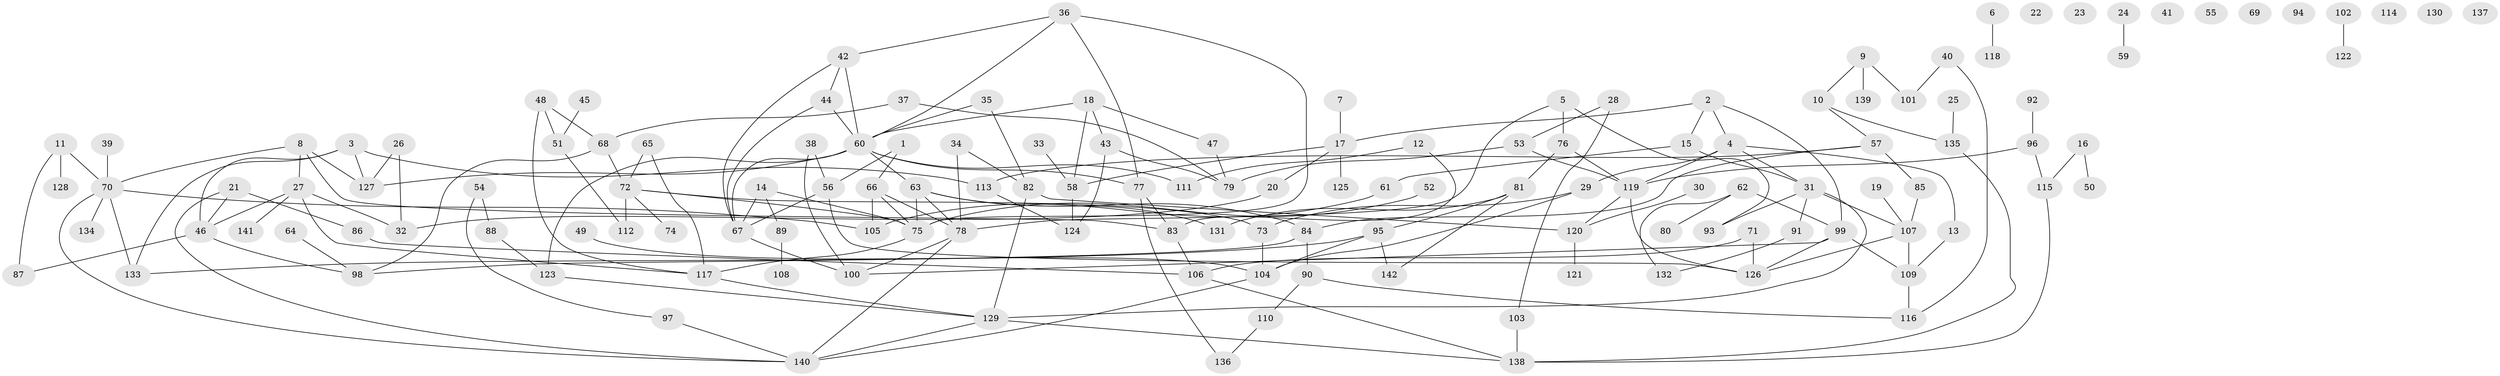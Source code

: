 // Generated by graph-tools (version 1.1) at 2025/33/03/09/25 02:33:30]
// undirected, 142 vertices, 197 edges
graph export_dot {
graph [start="1"]
  node [color=gray90,style=filled];
  1;
  2;
  3;
  4;
  5;
  6;
  7;
  8;
  9;
  10;
  11;
  12;
  13;
  14;
  15;
  16;
  17;
  18;
  19;
  20;
  21;
  22;
  23;
  24;
  25;
  26;
  27;
  28;
  29;
  30;
  31;
  32;
  33;
  34;
  35;
  36;
  37;
  38;
  39;
  40;
  41;
  42;
  43;
  44;
  45;
  46;
  47;
  48;
  49;
  50;
  51;
  52;
  53;
  54;
  55;
  56;
  57;
  58;
  59;
  60;
  61;
  62;
  63;
  64;
  65;
  66;
  67;
  68;
  69;
  70;
  71;
  72;
  73;
  74;
  75;
  76;
  77;
  78;
  79;
  80;
  81;
  82;
  83;
  84;
  85;
  86;
  87;
  88;
  89;
  90;
  91;
  92;
  93;
  94;
  95;
  96;
  97;
  98;
  99;
  100;
  101;
  102;
  103;
  104;
  105;
  106;
  107;
  108;
  109;
  110;
  111;
  112;
  113;
  114;
  115;
  116;
  117;
  118;
  119;
  120;
  121;
  122;
  123;
  124;
  125;
  126;
  127;
  128;
  129;
  130;
  131;
  132;
  133;
  134;
  135;
  136;
  137;
  138;
  139;
  140;
  141;
  142;
  1 -- 56;
  1 -- 66;
  2 -- 4;
  2 -- 15;
  2 -- 17;
  2 -- 99;
  3 -- 46;
  3 -- 113;
  3 -- 127;
  3 -- 133;
  4 -- 13;
  4 -- 29;
  4 -- 31;
  4 -- 119;
  5 -- 76;
  5 -- 78;
  5 -- 93;
  6 -- 118;
  7 -- 17;
  8 -- 27;
  8 -- 70;
  8 -- 83;
  8 -- 127;
  9 -- 10;
  9 -- 101;
  9 -- 139;
  10 -- 57;
  10 -- 135;
  11 -- 70;
  11 -- 87;
  11 -- 128;
  12 -- 83;
  12 -- 111;
  13 -- 109;
  14 -- 67;
  14 -- 75;
  14 -- 89;
  15 -- 31;
  15 -- 61;
  16 -- 50;
  16 -- 115;
  17 -- 20;
  17 -- 58;
  17 -- 125;
  18 -- 43;
  18 -- 47;
  18 -- 58;
  18 -- 60;
  19 -- 107;
  20 -- 32;
  21 -- 46;
  21 -- 86;
  21 -- 140;
  24 -- 59;
  25 -- 135;
  26 -- 32;
  26 -- 127;
  27 -- 32;
  27 -- 46;
  27 -- 117;
  27 -- 141;
  28 -- 53;
  28 -- 103;
  29 -- 73;
  29 -- 104;
  30 -- 120;
  31 -- 91;
  31 -- 93;
  31 -- 107;
  31 -- 129;
  33 -- 58;
  34 -- 78;
  34 -- 82;
  35 -- 60;
  35 -- 82;
  36 -- 42;
  36 -- 60;
  36 -- 75;
  36 -- 77;
  37 -- 68;
  37 -- 79;
  38 -- 56;
  38 -- 100;
  39 -- 70;
  40 -- 101;
  40 -- 116;
  42 -- 44;
  42 -- 60;
  42 -- 67;
  43 -- 79;
  43 -- 124;
  44 -- 60;
  44 -- 67;
  45 -- 51;
  46 -- 87;
  46 -- 98;
  47 -- 79;
  48 -- 51;
  48 -- 68;
  48 -- 117;
  49 -- 104;
  51 -- 112;
  52 -- 75;
  53 -- 79;
  53 -- 119;
  54 -- 88;
  54 -- 97;
  56 -- 67;
  56 -- 126;
  57 -- 84;
  57 -- 85;
  57 -- 113;
  58 -- 124;
  60 -- 63;
  60 -- 67;
  60 -- 77;
  60 -- 111;
  60 -- 123;
  60 -- 127;
  61 -- 105;
  62 -- 80;
  62 -- 99;
  62 -- 132;
  63 -- 75;
  63 -- 78;
  63 -- 84;
  63 -- 131;
  64 -- 98;
  65 -- 72;
  65 -- 117;
  66 -- 75;
  66 -- 78;
  66 -- 105;
  67 -- 100;
  68 -- 72;
  68 -- 98;
  70 -- 105;
  70 -- 133;
  70 -- 134;
  70 -- 140;
  71 -- 106;
  71 -- 126;
  72 -- 73;
  72 -- 74;
  72 -- 75;
  72 -- 112;
  73 -- 104;
  75 -- 117;
  76 -- 81;
  76 -- 119;
  77 -- 83;
  77 -- 136;
  78 -- 100;
  78 -- 140;
  81 -- 95;
  81 -- 131;
  81 -- 142;
  82 -- 120;
  82 -- 129;
  83 -- 106;
  84 -- 90;
  84 -- 98;
  85 -- 107;
  86 -- 106;
  88 -- 123;
  89 -- 108;
  90 -- 110;
  90 -- 116;
  91 -- 132;
  92 -- 96;
  95 -- 104;
  95 -- 133;
  95 -- 142;
  96 -- 115;
  96 -- 119;
  97 -- 140;
  99 -- 100;
  99 -- 109;
  99 -- 126;
  102 -- 122;
  103 -- 138;
  104 -- 140;
  106 -- 138;
  107 -- 109;
  107 -- 126;
  109 -- 116;
  110 -- 136;
  113 -- 124;
  115 -- 138;
  117 -- 129;
  119 -- 120;
  119 -- 126;
  120 -- 121;
  123 -- 129;
  129 -- 138;
  129 -- 140;
  135 -- 138;
}
